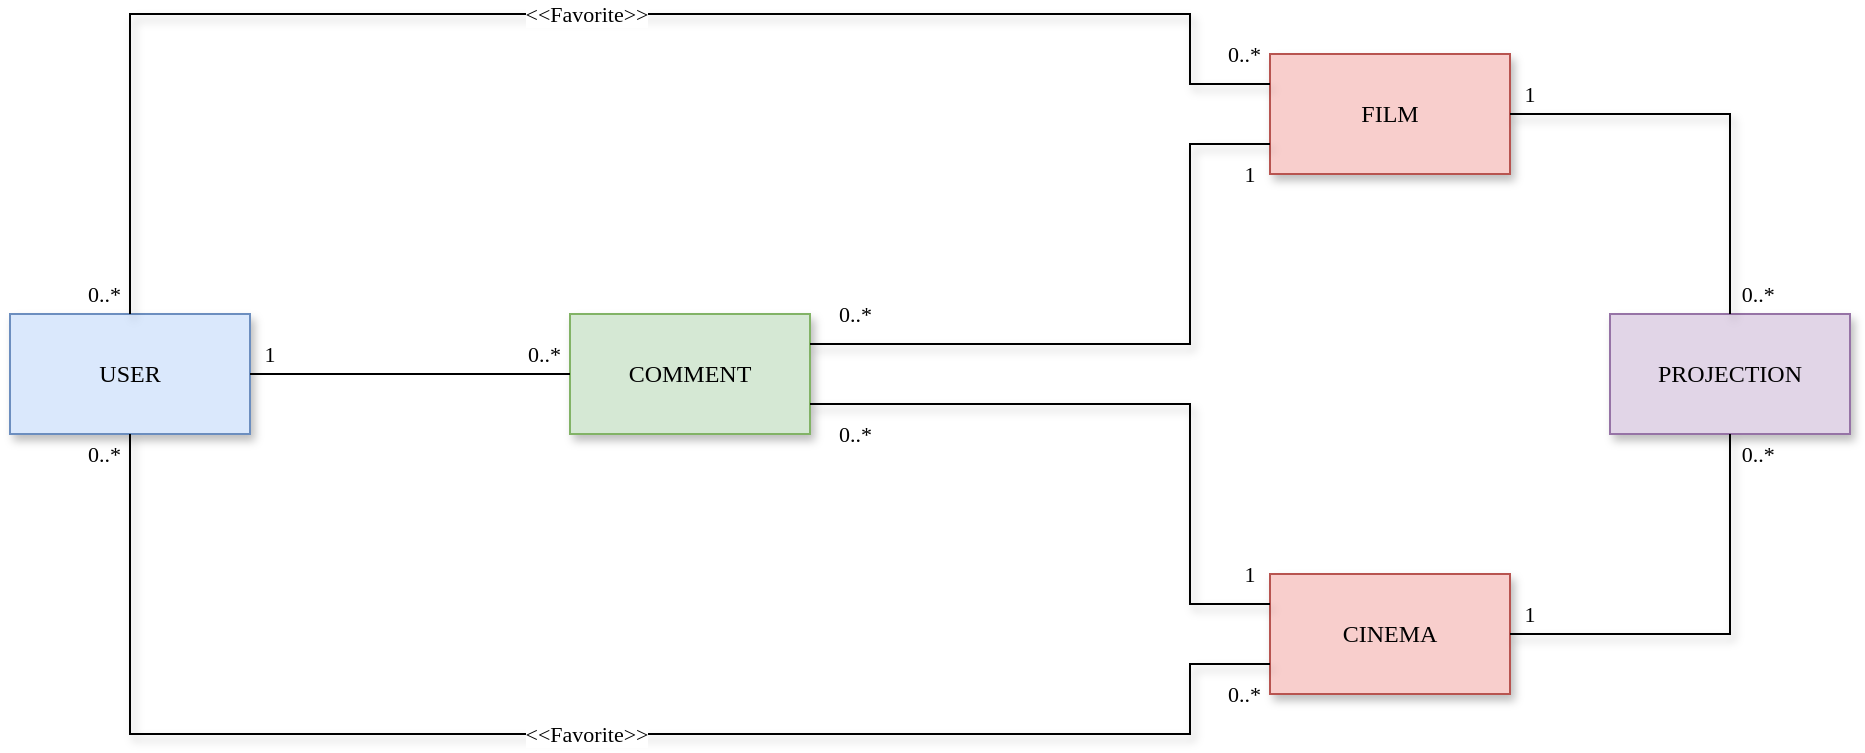 <mxfile version="12.1.0" type="device" pages="1"><diagram id="608Ov2lQmwU3dZZU8B9C" name="Page-1"><mxGraphModel dx="843" dy="628" grid="1" gridSize="10" guides="1" tooltips="1" connect="1" arrows="1" fold="1" page="0" pageScale="1" pageWidth="827" pageHeight="1169" math="0" shadow="0"><root><mxCell id="0"/><mxCell id="1" parent="0"/><mxCell id="YYY8n4BoUC_cuCKxSQZY-1" value="USER" style="rounded=0;whiteSpace=wrap;html=1;fontFamily=Verdana;shadow=1;fillColor=#dae8fc;strokeColor=#6c8ebf;" parent="1" vertex="1"><mxGeometry y="270" width="120" height="60" as="geometry"/></mxCell><mxCell id="YYY8n4BoUC_cuCKxSQZY-2" value="FILM" style="rounded=0;whiteSpace=wrap;html=1;fontFamily=Verdana;shadow=1;fillColor=#f8cecc;strokeColor=#b85450;" parent="1" vertex="1"><mxGeometry x="630" y="140" width="120" height="60" as="geometry"/></mxCell><mxCell id="YYY8n4BoUC_cuCKxSQZY-3" value="CINEMA" style="rounded=0;whiteSpace=wrap;html=1;fontFamily=Verdana;shadow=1;fillColor=#f8cecc;strokeColor=#b85450;" parent="1" vertex="1"><mxGeometry x="630" y="400" width="120" height="60" as="geometry"/></mxCell><mxCell id="YYY8n4BoUC_cuCKxSQZY-7" value="COMMENT" style="rounded=0;whiteSpace=wrap;html=1;fontFamily=Verdana;shadow=1;fillColor=#d5e8d4;strokeColor=#82b366;" parent="1" vertex="1"><mxGeometry x="280" y="270" width="120" height="60" as="geometry"/></mxCell><mxCell id="YYY8n4BoUC_cuCKxSQZY-19" value="&amp;lt;&amp;lt;Favorite&amp;gt;&amp;gt;" style="endArrow=none;html=1;entryX=0.75;entryY=0;entryDx=0;entryDy=0;exitX=0;exitY=0.75;exitDx=0;exitDy=0;fontFamily=Verdana;shadow=1;rounded=0;" parent="1" source="YYY8n4BoUC_cuCKxSQZY-3" target="YYY8n4BoUC_cuCKxSQZY-37" edge="1"><mxGeometry width="50" height="50" relative="1" as="geometry"><mxPoint x="30" y="580" as="sourcePoint"/><mxPoint x="240" y="480" as="targetPoint"/><Array as="points"><mxPoint x="590" y="445"/><mxPoint x="590" y="480"/><mxPoint x="60" y="480"/></Array></mxGeometry></mxCell><mxCell id="YYY8n4BoUC_cuCKxSQZY-24" value="" style="endArrow=none;html=1;entryX=1;entryY=0.75;entryDx=0;entryDy=0;exitX=0;exitY=0.25;exitDx=0;exitDy=0;fontFamily=Verdana;shadow=1;rounded=0;" parent="1" source="YYY8n4BoUC_cuCKxSQZY-3" target="YYY8n4BoUC_cuCKxSQZY-7" edge="1"><mxGeometry width="50" height="50" relative="1" as="geometry"><mxPoint x="480" y="400" as="sourcePoint"/><mxPoint x="550" y="390" as="targetPoint"/><Array as="points"><mxPoint x="590" y="415"/><mxPoint x="590" y="315"/></Array></mxGeometry></mxCell><mxCell id="YYY8n4BoUC_cuCKxSQZY-25" value="" style="endArrow=none;html=1;exitX=0;exitY=0.75;exitDx=0;exitDy=0;fontFamily=Verdana;shadow=1;rounded=0;entryX=1;entryY=0.25;entryDx=0;entryDy=0;" parent="1" source="YYY8n4BoUC_cuCKxSQZY-2" target="YYY8n4BoUC_cuCKxSQZY-7" edge="1"><mxGeometry width="50" height="50" relative="1" as="geometry"><mxPoint x="10" y="580" as="sourcePoint"/><mxPoint x="413" y="210" as="targetPoint"/><Array as="points"><mxPoint x="590" y="185"/><mxPoint x="590" y="285"/></Array></mxGeometry></mxCell><mxCell id="YYY8n4BoUC_cuCKxSQZY-27" value="&amp;lt;&amp;lt;Favorite&amp;gt;&amp;gt;" style="endArrow=none;html=1;entryX=0.75;entryY=1;entryDx=0;entryDy=0;exitX=0;exitY=0.25;exitDx=0;exitDy=0;fontFamily=Verdana;shadow=1;rounded=0;" parent="1" source="YYY8n4BoUC_cuCKxSQZY-2" target="YYY8n4BoUC_cuCKxSQZY-44" edge="1"><mxGeometry width="50" height="50" relative="1" as="geometry"><mxPoint x="10" y="580" as="sourcePoint"/><mxPoint x="240" y="120" as="targetPoint"/><Array as="points"><mxPoint x="590" y="155"/><mxPoint x="590" y="120"/><mxPoint x="60" y="120"/></Array></mxGeometry></mxCell><mxCell id="YYY8n4BoUC_cuCKxSQZY-28" value="PROJECTION" style="rounded=0;whiteSpace=wrap;html=1;fontFamily=Verdana;shadow=1;fillColor=#e1d5e7;strokeColor=#9673a6;" parent="1" vertex="1"><mxGeometry x="800" y="270" width="120" height="60" as="geometry"/></mxCell><mxCell id="YYY8n4BoUC_cuCKxSQZY-32" value="" style="endArrow=none;html=1;entryX=1;entryY=0.5;entryDx=0;entryDy=0;exitX=0.25;exitY=0;exitDx=0;exitDy=0;fontFamily=Verdana;shadow=1;rounded=0;" parent="1" source="YYY8n4BoUC_cuCKxSQZY-79" target="YYY8n4BoUC_cuCKxSQZY-3" edge="1"><mxGeometry width="50" height="50" relative="1" as="geometry"><mxPoint x="820" y="430" as="sourcePoint"/><mxPoint x="50" y="530" as="targetPoint"/><Array as="points"><mxPoint x="860" y="430"/></Array></mxGeometry></mxCell><mxCell id="YYY8n4BoUC_cuCKxSQZY-35" value="" style="endArrow=none;html=1;entryX=1;entryY=0.5;entryDx=0;entryDy=0;exitX=0.25;exitY=1;exitDx=0;exitDy=0;fontFamily=Verdana;shadow=1;rounded=0;" parent="1" source="YYY8n4BoUC_cuCKxSQZY-74" target="YYY8n4BoUC_cuCKxSQZY-2" edge="1"><mxGeometry width="50" height="50" relative="1" as="geometry"><mxPoint x="820" y="170" as="sourcePoint"/><mxPoint x="760" y="440" as="targetPoint"/><Array as="points"><mxPoint x="860" y="170"/></Array></mxGeometry></mxCell><mxCell id="YYY8n4BoUC_cuCKxSQZY-37" value="0..*&amp;nbsp;&amp;nbsp;" style="text;html=1;strokeColor=none;fillColor=none;align=center;verticalAlign=middle;whiteSpace=wrap;rounded=0;shadow=1;fontFamily=Verdana;fontSize=11;" parent="1" vertex="1"><mxGeometry x="30" y="330" width="40" height="20" as="geometry"/></mxCell><mxCell id="YYY8n4BoUC_cuCKxSQZY-44" value="0..*&amp;nbsp;&amp;nbsp;" style="text;html=1;strokeColor=none;fillColor=none;align=center;verticalAlign=middle;whiteSpace=wrap;rounded=0;shadow=1;fontFamily=Verdana;fontSize=11;" parent="1" vertex="1"><mxGeometry x="30" y="250" width="40" height="20" as="geometry"/></mxCell><mxCell id="YYY8n4BoUC_cuCKxSQZY-52" value="0..*&amp;nbsp;&amp;nbsp;" style="text;html=1;strokeColor=none;fillColor=none;align=center;verticalAlign=middle;whiteSpace=wrap;rounded=0;shadow=1;fontFamily=Verdana;fontSize=11;" parent="1" vertex="1"><mxGeometry x="250" y="280" width="40" height="20" as="geometry"/></mxCell><mxCell id="YYY8n4BoUC_cuCKxSQZY-56" value="1" style="text;html=1;strokeColor=none;fillColor=none;align=center;verticalAlign=middle;whiteSpace=wrap;rounded=0;shadow=1;fontFamily=Verdana;fontSize=11;" parent="1" vertex="1"><mxGeometry x="110" y="280" width="40" height="20" as="geometry"/></mxCell><mxCell id="YYY8n4BoUC_cuCKxSQZY-58" value="1" style="text;html=1;strokeColor=none;fillColor=none;align=center;verticalAlign=middle;whiteSpace=wrap;rounded=0;shadow=1;fontFamily=Verdana;fontSize=11;" parent="1" vertex="1"><mxGeometry x="600" y="390" width="40" height="20" as="geometry"/></mxCell><mxCell id="YYY8n4BoUC_cuCKxSQZY-59" value="0..*&amp;nbsp;&amp;nbsp;" style="text;html=1;strokeColor=none;fillColor=none;align=center;verticalAlign=middle;whiteSpace=wrap;rounded=0;shadow=1;fontFamily=Verdana;fontSize=11;" parent="1" vertex="1"><mxGeometry x="600" y="450" width="40" height="20" as="geometry"/></mxCell><mxCell id="YYY8n4BoUC_cuCKxSQZY-60" value="1" style="text;html=1;strokeColor=none;fillColor=none;align=center;verticalAlign=middle;whiteSpace=wrap;rounded=0;shadow=1;fontFamily=Verdana;fontSize=11;" parent="1" vertex="1"><mxGeometry x="740" y="150" width="40" height="20" as="geometry"/></mxCell><mxCell id="YYY8n4BoUC_cuCKxSQZY-61" value="0..*&amp;nbsp;&amp;nbsp;" style="text;html=1;strokeColor=none;fillColor=none;align=center;verticalAlign=middle;whiteSpace=wrap;rounded=0;shadow=1;fontFamily=Verdana;fontSize=11;" parent="1" vertex="1"><mxGeometry x="600" y="130" width="40" height="20" as="geometry"/></mxCell><mxCell id="YYY8n4BoUC_cuCKxSQZY-67" value="&amp;nbsp; 0..*" style="text;html=1;strokeColor=none;fillColor=none;align=center;verticalAlign=middle;whiteSpace=wrap;rounded=0;shadow=1;fontFamily=Verdana;fontSize=11;" parent="1" vertex="1"><mxGeometry x="400" y="260" width="40" height="20" as="geometry"/></mxCell><mxCell id="YYY8n4BoUC_cuCKxSQZY-69" value="&amp;nbsp; 0..*" style="text;html=1;strokeColor=none;fillColor=none;align=center;verticalAlign=middle;whiteSpace=wrap;rounded=0;shadow=1;fontFamily=Verdana;fontSize=11;" parent="1" vertex="1"><mxGeometry x="400" y="320" width="40" height="20" as="geometry"/></mxCell><mxCell id="YYY8n4BoUC_cuCKxSQZY-72" value="1" style="text;html=1;strokeColor=none;fillColor=none;align=center;verticalAlign=middle;whiteSpace=wrap;rounded=0;shadow=1;fontFamily=Verdana;fontSize=11;" parent="1" vertex="1"><mxGeometry x="600" y="190" width="40" height="20" as="geometry"/></mxCell><mxCell id="YYY8n4BoUC_cuCKxSQZY-74" value="&amp;nbsp; &amp;nbsp;0..*" style="text;html=1;strokeColor=none;fillColor=none;align=center;verticalAlign=middle;whiteSpace=wrap;rounded=0;shadow=1;fontFamily=Verdana;fontSize=11;" parent="1" vertex="1"><mxGeometry x="850" y="250" width="40" height="20" as="geometry"/></mxCell><mxCell id="YYY8n4BoUC_cuCKxSQZY-76" value="1" style="text;html=1;strokeColor=none;fillColor=none;align=center;verticalAlign=middle;whiteSpace=wrap;rounded=0;shadow=1;fontFamily=Verdana;fontSize=11;" parent="1" vertex="1"><mxGeometry x="740" y="410" width="40" height="20" as="geometry"/></mxCell><mxCell id="YYY8n4BoUC_cuCKxSQZY-79" value="&amp;nbsp; &amp;nbsp;0..*" style="text;html=1;strokeColor=none;fillColor=none;align=center;verticalAlign=middle;whiteSpace=wrap;rounded=0;shadow=1;fontFamily=Verdana;fontSize=11;" parent="1" vertex="1"><mxGeometry x="850" y="330" width="40" height="20" as="geometry"/></mxCell><mxCell id="AubvK6cV28XAXgnvStI_-5" value="" style="endArrow=none;html=1;entryX=1;entryY=0.5;entryDx=0;entryDy=0;exitX=0;exitY=0.5;exitDx=0;exitDy=0;" parent="1" source="YYY8n4BoUC_cuCKxSQZY-7" target="YYY8n4BoUC_cuCKxSQZY-1" edge="1"><mxGeometry width="50" height="50" relative="1" as="geometry"><mxPoint y="560" as="sourcePoint"/><mxPoint x="50" y="510" as="targetPoint"/></mxGeometry></mxCell></root></mxGraphModel></diagram></mxfile>
